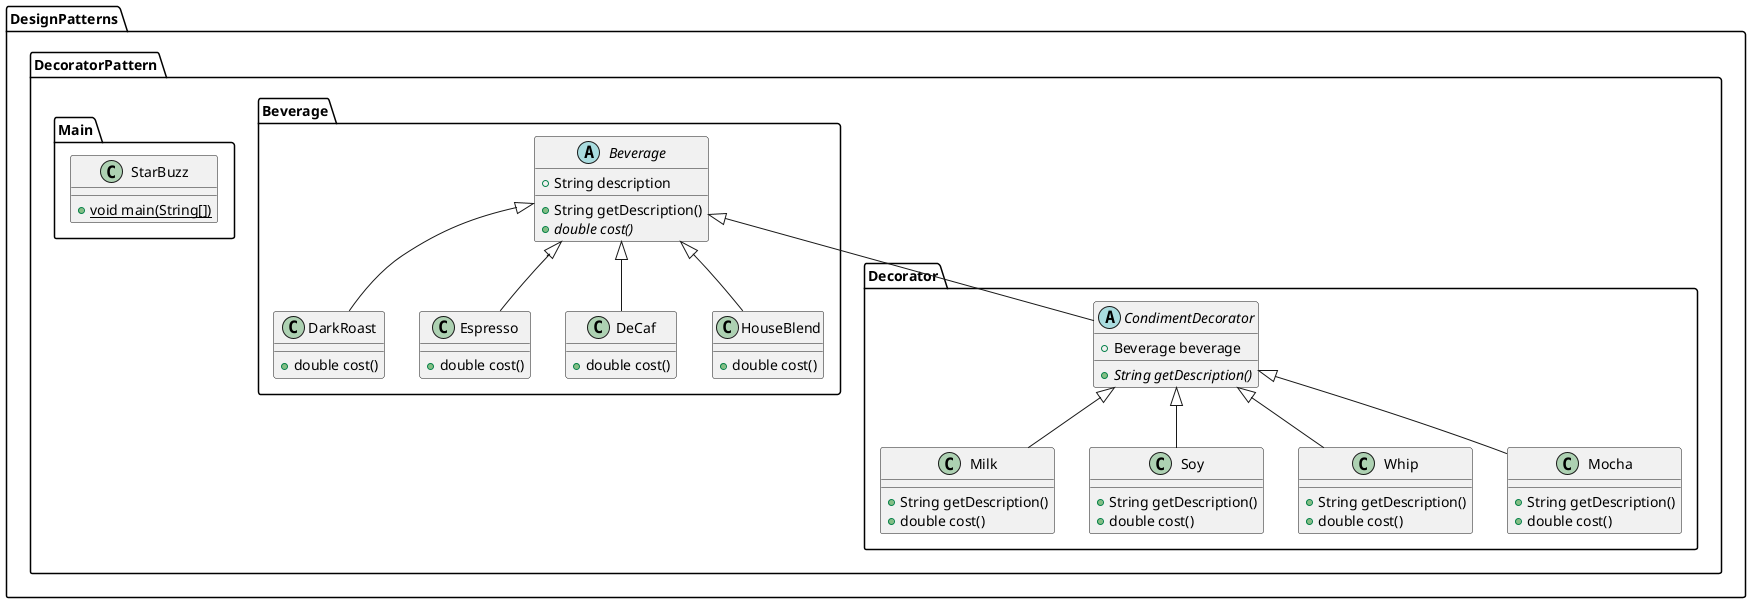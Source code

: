 @startuml
class DesignPatterns.DecoratorPattern.Decorator.Milk {
+ String getDescription()
+ double cost()
}
class DesignPatterns.DecoratorPattern.Decorator.Soy {
+ String getDescription()
+ double cost()
}
abstract class DesignPatterns.DecoratorPattern.Beverage.Beverage {
+ String description
+ String getDescription()
+ {abstract}double cost()
}
abstract class DesignPatterns.DecoratorPattern.Decorator.CondimentDecorator {
+ Beverage beverage
+ {abstract}String getDescription()
}
class DesignPatterns.DecoratorPattern.Decorator.Whip {
+ String getDescription()
+ double cost()
}
class DesignPatterns.DecoratorPattern.Beverage.DarkRoast {
+ double cost()
}
class DesignPatterns.DecoratorPattern.Beverage.Espresso {
+ double cost()
}
class DesignPatterns.DecoratorPattern.Main.StarBuzz {
+ {static} void main(String[])
}
class DesignPatterns.DecoratorPattern.Decorator.Mocha {
+ String getDescription()
+ double cost()
}
class DesignPatterns.DecoratorPattern.Beverage.DeCaf {
+ double cost()
}
class DesignPatterns.DecoratorPattern.Beverage.HouseBlend {
+ double cost()
}


DesignPatterns.DecoratorPattern.Decorator.CondimentDecorator <|-- DesignPatterns.DecoratorPattern.Decorator.Milk
DesignPatterns.DecoratorPattern.Decorator.CondimentDecorator <|-- DesignPatterns.DecoratorPattern.Decorator.Soy
DesignPatterns.DecoratorPattern.Beverage.Beverage <|-- DesignPatterns.DecoratorPattern.Decorator.CondimentDecorator
DesignPatterns.DecoratorPattern.Decorator.CondimentDecorator <|-- DesignPatterns.DecoratorPattern.Decorator.Whip
DesignPatterns.DecoratorPattern.Beverage.Beverage <|-- DesignPatterns.DecoratorPattern.Beverage.DarkRoast
DesignPatterns.DecoratorPattern.Beverage.Beverage <|-- DesignPatterns.DecoratorPattern.Beverage.Espresso
DesignPatterns.DecoratorPattern.Decorator.CondimentDecorator <|-- DesignPatterns.DecoratorPattern.Decorator.Mocha
DesignPatterns.DecoratorPattern.Beverage.Beverage <|-- DesignPatterns.DecoratorPattern.Beverage.DeCaf
DesignPatterns.DecoratorPattern.Beverage.Beverage <|-- DesignPatterns.DecoratorPattern.Beverage.HouseBlend
@enduml